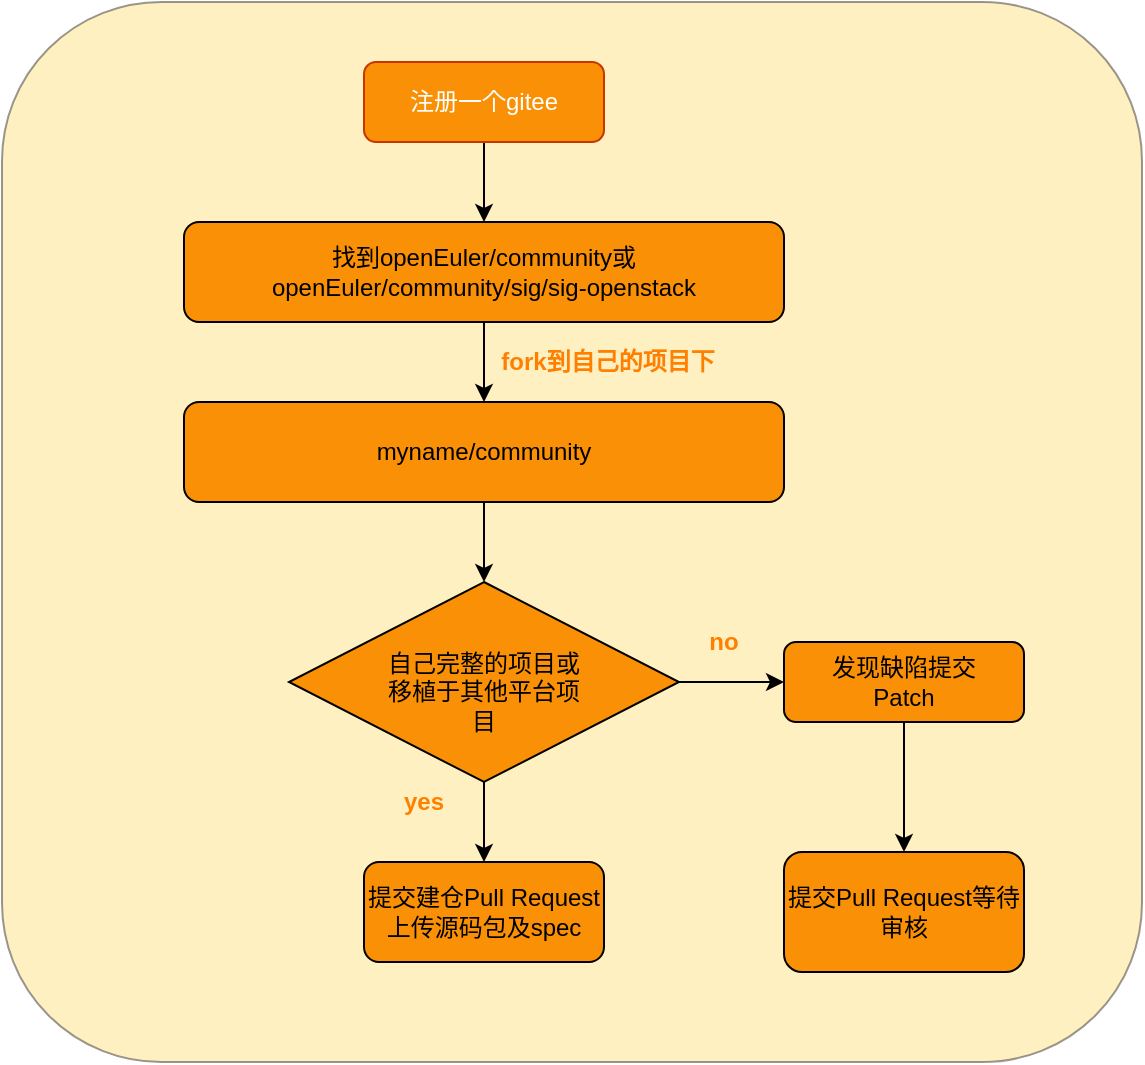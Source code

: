 <mxfile version="14.0.1" type="device"><diagram id="C5RBs43oDa-KdzZeNtuy" name="Page-1"><mxGraphModel dx="946" dy="589" grid="1" gridSize="10" guides="1" tooltips="1" connect="1" arrows="1" fold="1" page="1" pageScale="1" pageWidth="827" pageHeight="1169" math="0" shadow="0"><root><mxCell id="WIyWlLk6GJQsqaUBKTNV-0"/><mxCell id="WIyWlLk6GJQsqaUBKTNV-1" parent="WIyWlLk6GJQsqaUBKTNV-0"/><mxCell id="teyAGnzWPrbzLnjWy5GG-0" value="" style="rounded=1;whiteSpace=wrap;html=1;opacity=40;fillColor=#FFD966;" vertex="1" parent="WIyWlLk6GJQsqaUBKTNV-1"><mxGeometry x="129" y="30" width="570" height="530" as="geometry"/></mxCell><mxCell id="-AsaEOrMVBWwWSZTag69-1" style="edgeStyle=orthogonalEdgeStyle;rounded=0;orthogonalLoop=1;jettySize=auto;html=1;entryX=0.5;entryY=0;entryDx=0;entryDy=0;" parent="WIyWlLk6GJQsqaUBKTNV-1" source="WIyWlLk6GJQsqaUBKTNV-3" target="-AsaEOrMVBWwWSZTag69-0" edge="1"><mxGeometry relative="1" as="geometry"/></mxCell><mxCell id="WIyWlLk6GJQsqaUBKTNV-3" value="注册一个gitee" style="rounded=1;whiteSpace=wrap;html=1;fontSize=12;glass=0;strokeWidth=1;shadow=0;strokeColor=#C73500;fontColor=#ffffff;fillColor=#FA9005;" parent="WIyWlLk6GJQsqaUBKTNV-1" vertex="1"><mxGeometry x="310" y="60" width="120" height="40" as="geometry"/></mxCell><mxCell id="-AsaEOrMVBWwWSZTag69-3" style="edgeStyle=orthogonalEdgeStyle;rounded=0;orthogonalLoop=1;jettySize=auto;html=1;entryX=0.5;entryY=0;entryDx=0;entryDy=0;" parent="WIyWlLk6GJQsqaUBKTNV-1" source="-AsaEOrMVBWwWSZTag69-0" target="-AsaEOrMVBWwWSZTag69-2" edge="1"><mxGeometry relative="1" as="geometry"/></mxCell><mxCell id="-AsaEOrMVBWwWSZTag69-0" value="找到openEuler/community或&lt;br&gt;openEuler/community/sig/sig-openstack" style="rounded=1;whiteSpace=wrap;html=1;fillColor=#FA9005;" parent="WIyWlLk6GJQsqaUBKTNV-1" vertex="1"><mxGeometry x="220" y="140" width="300" height="50" as="geometry"/></mxCell><mxCell id="-AsaEOrMVBWwWSZTag69-7" style="edgeStyle=orthogonalEdgeStyle;rounded=0;orthogonalLoop=1;jettySize=auto;html=1;" parent="WIyWlLk6GJQsqaUBKTNV-1" source="-AsaEOrMVBWwWSZTag69-2" target="-AsaEOrMVBWwWSZTag69-5" edge="1"><mxGeometry relative="1" as="geometry"/></mxCell><mxCell id="-AsaEOrMVBWwWSZTag69-2" value="myname/community" style="rounded=1;whiteSpace=wrap;html=1;fillColor=#FA9005;" parent="WIyWlLk6GJQsqaUBKTNV-1" vertex="1"><mxGeometry x="220" y="230" width="300" height="50" as="geometry"/></mxCell><mxCell id="-AsaEOrMVBWwWSZTag69-4" value="&lt;b&gt;&lt;font color=&quot;#ff8000&quot;&gt;fork到自己的项目下&lt;/font&gt;&lt;/b&gt;" style="text;html=1;strokeColor=none;fillColor=none;align=center;verticalAlign=middle;whiteSpace=wrap;rounded=0;" parent="WIyWlLk6GJQsqaUBKTNV-1" vertex="1"><mxGeometry x="374" y="200" width="116" height="20" as="geometry"/></mxCell><mxCell id="-AsaEOrMVBWwWSZTag69-10" style="edgeStyle=orthogonalEdgeStyle;rounded=0;orthogonalLoop=1;jettySize=auto;html=1;entryX=0.5;entryY=0;entryDx=0;entryDy=0;" parent="WIyWlLk6GJQsqaUBKTNV-1" source="-AsaEOrMVBWwWSZTag69-5" target="-AsaEOrMVBWwWSZTag69-9" edge="1"><mxGeometry relative="1" as="geometry"/></mxCell><mxCell id="-AsaEOrMVBWwWSZTag69-13" style="edgeStyle=orthogonalEdgeStyle;rounded=0;orthogonalLoop=1;jettySize=auto;html=1;" parent="WIyWlLk6GJQsqaUBKTNV-1" source="-AsaEOrMVBWwWSZTag69-5" target="-AsaEOrMVBWwWSZTag69-12" edge="1"><mxGeometry relative="1" as="geometry"/></mxCell><mxCell id="-AsaEOrMVBWwWSZTag69-5" value="" style="rhombus;whiteSpace=wrap;html=1;fillColor=#FA9005;" parent="WIyWlLk6GJQsqaUBKTNV-1" vertex="1"><mxGeometry x="272.5" y="320" width="195" height="100" as="geometry"/></mxCell><mxCell id="-AsaEOrMVBWwWSZTag69-6" value="自己完整的项目或&lt;br&gt;移植于其他平台项目" style="text;html=1;strokeColor=none;fillColor=none;align=center;verticalAlign=middle;whiteSpace=wrap;rounded=0;" parent="WIyWlLk6GJQsqaUBKTNV-1" vertex="1"><mxGeometry x="320" y="365" width="100" height="20" as="geometry"/></mxCell><mxCell id="-AsaEOrMVBWwWSZTag69-9" value="提交建仓Pull Request&lt;br&gt;上传源码包及spec" style="rounded=1;whiteSpace=wrap;html=1;fillColor=#FA9005;" parent="WIyWlLk6GJQsqaUBKTNV-1" vertex="1"><mxGeometry x="310" y="460" width="120" height="50" as="geometry"/></mxCell><mxCell id="-AsaEOrMVBWwWSZTag69-11" value="&lt;b&gt;&lt;font color=&quot;#ff8000&quot;&gt;yes&lt;/font&gt;&lt;/b&gt;" style="text;html=1;strokeColor=none;fillColor=none;align=center;verticalAlign=middle;whiteSpace=wrap;rounded=0;" parent="WIyWlLk6GJQsqaUBKTNV-1" vertex="1"><mxGeometry x="320" y="420" width="40" height="20" as="geometry"/></mxCell><mxCell id="-AsaEOrMVBWwWSZTag69-16" style="edgeStyle=orthogonalEdgeStyle;rounded=0;orthogonalLoop=1;jettySize=auto;html=1;entryX=0.5;entryY=0;entryDx=0;entryDy=0;" parent="WIyWlLk6GJQsqaUBKTNV-1" source="-AsaEOrMVBWwWSZTag69-12" target="-AsaEOrMVBWwWSZTag69-15" edge="1"><mxGeometry relative="1" as="geometry"/></mxCell><mxCell id="-AsaEOrMVBWwWSZTag69-12" value="发现缺陷提交&lt;br&gt;Patch" style="rounded=1;whiteSpace=wrap;html=1;fillColor=#FA9005;" parent="WIyWlLk6GJQsqaUBKTNV-1" vertex="1"><mxGeometry x="520" y="350" width="120" height="40" as="geometry"/></mxCell><mxCell id="-AsaEOrMVBWwWSZTag69-14" value="&lt;b&gt;&lt;font color=&quot;#ff8000&quot;&gt;no&lt;/font&gt;&lt;/b&gt;" style="text;html=1;strokeColor=none;fillColor=none;align=center;verticalAlign=middle;whiteSpace=wrap;rounded=0;" parent="WIyWlLk6GJQsqaUBKTNV-1" vertex="1"><mxGeometry x="470" y="340" width="40" height="20" as="geometry"/></mxCell><mxCell id="-AsaEOrMVBWwWSZTag69-15" value="提交Pull Request等待审核" style="rounded=1;whiteSpace=wrap;html=1;fillColor=#FA9005;" parent="WIyWlLk6GJQsqaUBKTNV-1" vertex="1"><mxGeometry x="520" y="455" width="120" height="60" as="geometry"/></mxCell></root></mxGraphModel></diagram></mxfile>